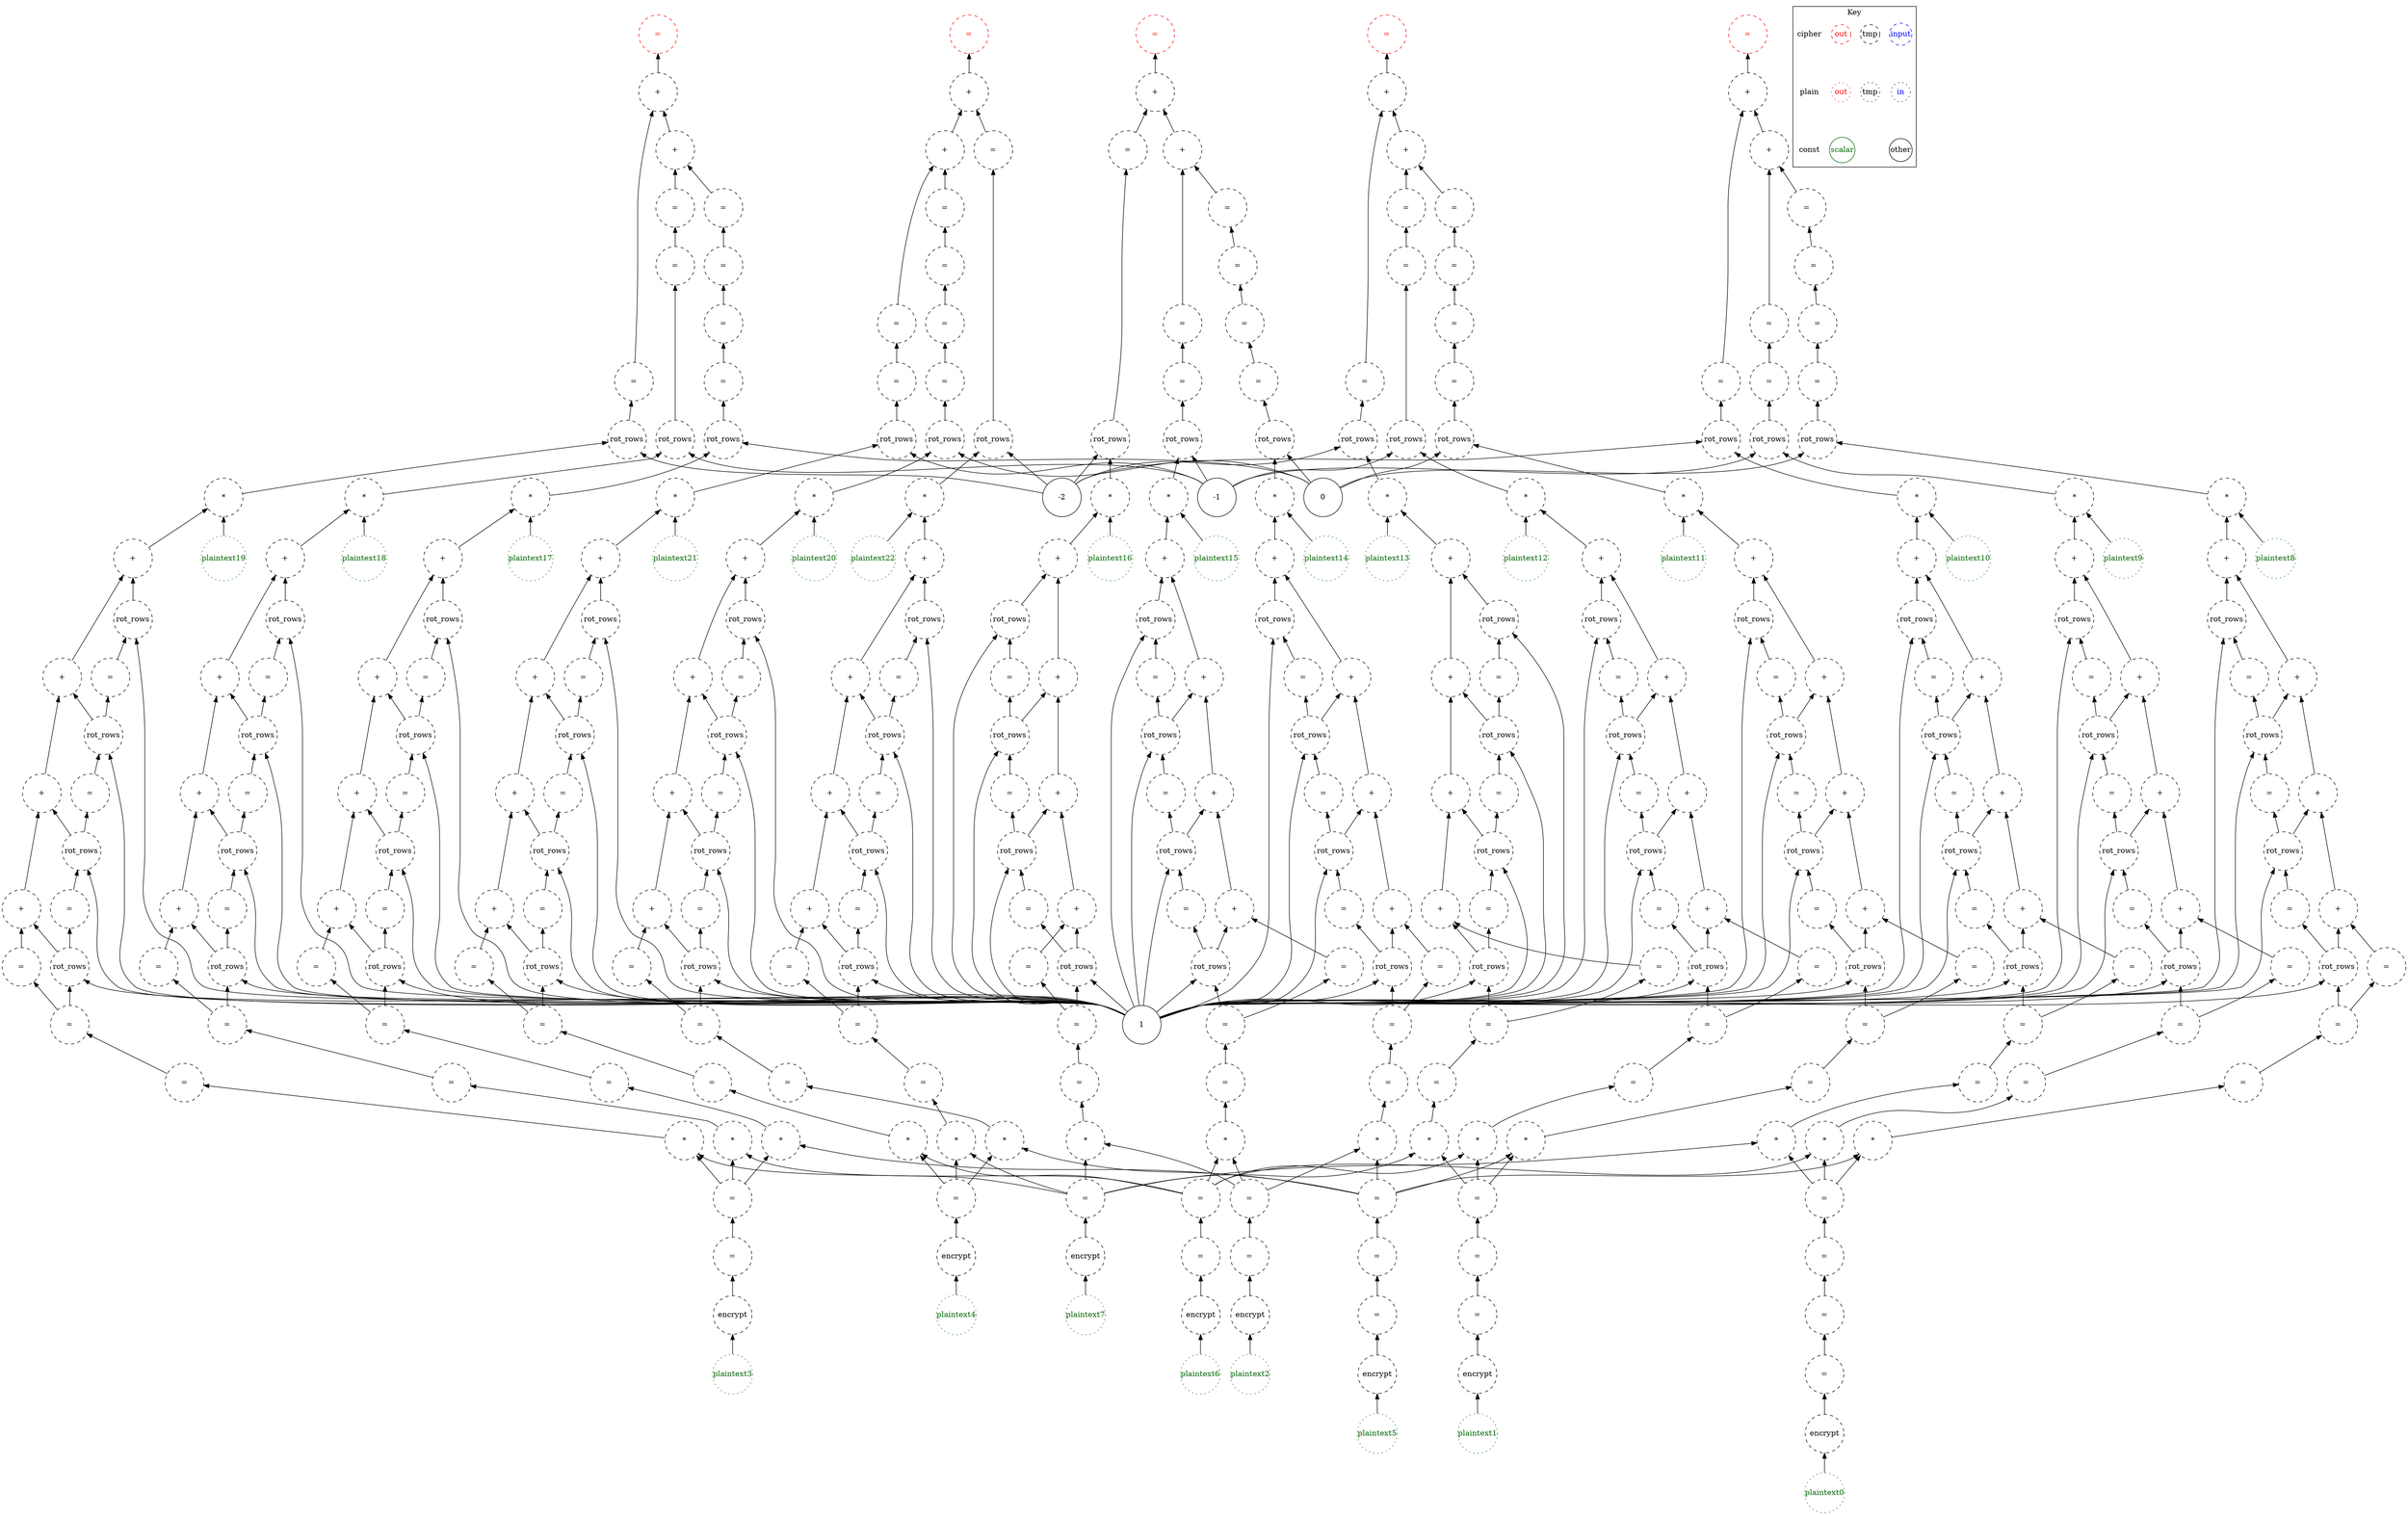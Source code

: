 digraph "matrix_mul" {
node [shape=circle width=1 margin=0]
edge [dir=back]
-2 [label="-2" style=solid]
plaintext22 [label="plaintext22" style=dotted color=darkgreen fontcolor=darkgreen]
1 [label="1" style=solid]
plaintext7 [label="plaintext7" style=dotted color=darkgreen fontcolor=darkgreen]
ciphertext22 [label="encrypt" style=dashed]
ciphertext22 -> plaintext7
ciphertext23 [label="=" style=dashed]
ciphertext23 -> ciphertext22
plaintext4 [label="plaintext4" style=dotted color=darkgreen fontcolor=darkgreen]
ciphertext11 [label="encrypt" style=dashed]
ciphertext11 -> plaintext4
ciphertext12 [label="=" style=dashed]
ciphertext12 -> ciphertext11
ciphertext423 [label="*" style=dashed]
ciphertext423 -> ciphertext12
ciphertext423 -> ciphertext23
ciphertext424 [label="=" style=dashed]
ciphertext424 -> ciphertext423
ciphertext425 [label="=" style=dashed]
ciphertext425 -> ciphertext424
ciphertext427 [label="rot_rows" style=dashed]
ciphertext427 -> ciphertext425
ciphertext427 -> 1
ciphertext429 [label="=" style=dashed]
ciphertext429 -> ciphertext427
ciphertext431 [label="rot_rows" style=dashed]
ciphertext431 -> ciphertext429
ciphertext431 -> 1
ciphertext433 [label="=" style=dashed]
ciphertext433 -> ciphertext431
ciphertext436 [label="rot_rows" style=dashed]
ciphertext436 -> ciphertext433
ciphertext436 -> 1
ciphertext438 [label="=" style=dashed]
ciphertext438 -> ciphertext436
ciphertext439 [label="rot_rows" style=dashed]
ciphertext439 -> ciphertext438
ciphertext439 -> 1
ciphertext426 [label="=" style=dashed]
ciphertext426 -> ciphertext425
ciphertext428 [label="+" style=dashed]
ciphertext428 -> ciphertext426
ciphertext428 -> ciphertext427
ciphertext432 [label="+" style=dashed]
ciphertext432 -> ciphertext428
ciphertext432 -> ciphertext431
ciphertext437 [label="+" style=dashed]
ciphertext437 -> ciphertext432
ciphertext437 -> ciphertext436
ciphertext440 [label="+" style=dashed]
ciphertext440 -> ciphertext437
ciphertext440 -> ciphertext439
ciphertext446 [label="*" style=dashed]
ciphertext446 -> ciphertext440
ciphertext446 -> plaintext22
ciphertext447 [label="rot_rows" style=dashed]
ciphertext447 -> ciphertext446
ciphertext447 -> -2
ciphertext448 [label="=" style=dashed]
ciphertext448 -> ciphertext447
-1 [label="-1" style=solid]
plaintext21 [label="plaintext21" style=dotted color=darkgreen fontcolor=darkgreen]
plaintext6 [label="plaintext6" style=dotted color=darkgreen fontcolor=darkgreen]
ciphertext19 [label="encrypt" style=dashed]
ciphertext19 -> plaintext6
ciphertext20 [label="=" style=dashed]
ciphertext20 -> ciphertext19
ciphertext25 [label="=" style=dashed]
ciphertext25 -> ciphertext20
ciphertext396 [label="*" style=dashed]
ciphertext396 -> ciphertext12
ciphertext396 -> ciphertext25
ciphertext397 [label="=" style=dashed]
ciphertext397 -> ciphertext396
ciphertext398 [label="=" style=dashed]
ciphertext398 -> ciphertext397
ciphertext400 [label="rot_rows" style=dashed]
ciphertext400 -> ciphertext398
ciphertext400 -> 1
ciphertext402 [label="=" style=dashed]
ciphertext402 -> ciphertext400
ciphertext404 [label="rot_rows" style=dashed]
ciphertext404 -> ciphertext402
ciphertext404 -> 1
ciphertext406 [label="=" style=dashed]
ciphertext406 -> ciphertext404
ciphertext409 [label="rot_rows" style=dashed]
ciphertext409 -> ciphertext406
ciphertext409 -> 1
ciphertext411 [label="=" style=dashed]
ciphertext411 -> ciphertext409
ciphertext412 [label="rot_rows" style=dashed]
ciphertext412 -> ciphertext411
ciphertext412 -> 1
ciphertext399 [label="=" style=dashed]
ciphertext399 -> ciphertext398
ciphertext401 [label="+" style=dashed]
ciphertext401 -> ciphertext399
ciphertext401 -> ciphertext400
ciphertext405 [label="+" style=dashed]
ciphertext405 -> ciphertext401
ciphertext405 -> ciphertext404
ciphertext410 [label="+" style=dashed]
ciphertext410 -> ciphertext405
ciphertext410 -> ciphertext409
ciphertext413 [label="+" style=dashed]
ciphertext413 -> ciphertext410
ciphertext413 -> ciphertext412
ciphertext419 [label="*" style=dashed]
ciphertext419 -> ciphertext413
ciphertext419 -> plaintext21
ciphertext420 [label="rot_rows" style=dashed]
ciphertext420 -> ciphertext419
ciphertext420 -> -1
ciphertext421 [label="=" style=dashed]
ciphertext421 -> ciphertext420
ciphertext450 [label="=" style=dashed]
ciphertext450 -> ciphertext421
0 [label="0" style=solid]
plaintext20 [label="plaintext20" style=dotted color=darkgreen fontcolor=darkgreen]
plaintext5 [label="plaintext5" style=dotted color=darkgreen fontcolor=darkgreen]
ciphertext17 [label="encrypt" style=dashed]
ciphertext17 -> plaintext5
ciphertext18 [label="=" style=dashed]
ciphertext18 -> ciphertext17
ciphertext21 [label="=" style=dashed]
ciphertext21 -> ciphertext18
ciphertext24 [label="=" style=dashed]
ciphertext24 -> ciphertext21
ciphertext370 [label="*" style=dashed]
ciphertext370 -> ciphertext12
ciphertext370 -> ciphertext24
ciphertext371 [label="=" style=dashed]
ciphertext371 -> ciphertext370
ciphertext372 [label="=" style=dashed]
ciphertext372 -> ciphertext371
ciphertext374 [label="rot_rows" style=dashed]
ciphertext374 -> ciphertext372
ciphertext374 -> 1
ciphertext376 [label="=" style=dashed]
ciphertext376 -> ciphertext374
ciphertext378 [label="rot_rows" style=dashed]
ciphertext378 -> ciphertext376
ciphertext378 -> 1
ciphertext380 [label="=" style=dashed]
ciphertext380 -> ciphertext378
ciphertext383 [label="rot_rows" style=dashed]
ciphertext383 -> ciphertext380
ciphertext383 -> 1
ciphertext385 [label="=" style=dashed]
ciphertext385 -> ciphertext383
ciphertext386 [label="rot_rows" style=dashed]
ciphertext386 -> ciphertext385
ciphertext386 -> 1
ciphertext373 [label="=" style=dashed]
ciphertext373 -> ciphertext372
ciphertext375 [label="+" style=dashed]
ciphertext375 -> ciphertext373
ciphertext375 -> ciphertext374
ciphertext379 [label="+" style=dashed]
ciphertext379 -> ciphertext375
ciphertext379 -> ciphertext378
ciphertext384 [label="+" style=dashed]
ciphertext384 -> ciphertext379
ciphertext384 -> ciphertext383
ciphertext387 [label="+" style=dashed]
ciphertext387 -> ciphertext384
ciphertext387 -> ciphertext386
ciphertext393 [label="*" style=dashed]
ciphertext393 -> ciphertext387
ciphertext393 -> plaintext20
ciphertext394 [label="rot_rows" style=dashed]
ciphertext394 -> ciphertext393
ciphertext394 -> 0
ciphertext395 [label="=" style=dashed]
ciphertext395 -> ciphertext394
ciphertext422 [label="=" style=dashed]
ciphertext422 -> ciphertext395
ciphertext449 [label="=" style=dashed]
ciphertext449 -> ciphertext422
ciphertext451 [label="=" style=dashed]
ciphertext451 -> ciphertext449
ciphertext452 [label="+" style=dashed]
ciphertext452 -> ciphertext451
ciphertext452 -> ciphertext450
ciphertext453 [label="+" style=dashed]
ciphertext453 -> ciphertext452
ciphertext453 -> ciphertext448
ciphertext455 [label="=" style=dashed color=red fontcolor=red]
ciphertext455 -> ciphertext453
plaintext19 [label="plaintext19" style=dotted color=darkgreen fontcolor=darkgreen]
plaintext3 [label="plaintext3" style=dotted color=darkgreen fontcolor=darkgreen]
ciphertext9 [label="encrypt" style=dashed]
ciphertext9 -> plaintext3
ciphertext10 [label="=" style=dashed]
ciphertext10 -> ciphertext9
ciphertext16 [label="=" style=dashed]
ciphertext16 -> ciphertext10
ciphertext337 [label="*" style=dashed]
ciphertext337 -> ciphertext16
ciphertext337 -> ciphertext23
ciphertext338 [label="=" style=dashed]
ciphertext338 -> ciphertext337
ciphertext339 [label="=" style=dashed]
ciphertext339 -> ciphertext338
ciphertext341 [label="rot_rows" style=dashed]
ciphertext341 -> ciphertext339
ciphertext341 -> 1
ciphertext343 [label="=" style=dashed]
ciphertext343 -> ciphertext341
ciphertext345 [label="rot_rows" style=dashed]
ciphertext345 -> ciphertext343
ciphertext345 -> 1
ciphertext347 [label="=" style=dashed]
ciphertext347 -> ciphertext345
ciphertext350 [label="rot_rows" style=dashed]
ciphertext350 -> ciphertext347
ciphertext350 -> 1
ciphertext352 [label="=" style=dashed]
ciphertext352 -> ciphertext350
ciphertext353 [label="rot_rows" style=dashed]
ciphertext353 -> ciphertext352
ciphertext353 -> 1
ciphertext340 [label="=" style=dashed]
ciphertext340 -> ciphertext339
ciphertext342 [label="+" style=dashed]
ciphertext342 -> ciphertext340
ciphertext342 -> ciphertext341
ciphertext346 [label="+" style=dashed]
ciphertext346 -> ciphertext342
ciphertext346 -> ciphertext345
ciphertext351 [label="+" style=dashed]
ciphertext351 -> ciphertext346
ciphertext351 -> ciphertext350
ciphertext354 [label="+" style=dashed]
ciphertext354 -> ciphertext351
ciphertext354 -> ciphertext353
ciphertext360 [label="*" style=dashed]
ciphertext360 -> ciphertext354
ciphertext360 -> plaintext19
ciphertext361 [label="rot_rows" style=dashed]
ciphertext361 -> ciphertext360
ciphertext361 -> -2
ciphertext362 [label="=" style=dashed]
ciphertext362 -> ciphertext361
plaintext18 [label="plaintext18" style=dotted color=darkgreen fontcolor=darkgreen]
ciphertext310 [label="*" style=dashed]
ciphertext310 -> ciphertext16
ciphertext310 -> ciphertext25
ciphertext311 [label="=" style=dashed]
ciphertext311 -> ciphertext310
ciphertext312 [label="=" style=dashed]
ciphertext312 -> ciphertext311
ciphertext314 [label="rot_rows" style=dashed]
ciphertext314 -> ciphertext312
ciphertext314 -> 1
ciphertext316 [label="=" style=dashed]
ciphertext316 -> ciphertext314
ciphertext318 [label="rot_rows" style=dashed]
ciphertext318 -> ciphertext316
ciphertext318 -> 1
ciphertext320 [label="=" style=dashed]
ciphertext320 -> ciphertext318
ciphertext323 [label="rot_rows" style=dashed]
ciphertext323 -> ciphertext320
ciphertext323 -> 1
ciphertext325 [label="=" style=dashed]
ciphertext325 -> ciphertext323
ciphertext326 [label="rot_rows" style=dashed]
ciphertext326 -> ciphertext325
ciphertext326 -> 1
ciphertext313 [label="=" style=dashed]
ciphertext313 -> ciphertext312
ciphertext315 [label="+" style=dashed]
ciphertext315 -> ciphertext313
ciphertext315 -> ciphertext314
ciphertext319 [label="+" style=dashed]
ciphertext319 -> ciphertext315
ciphertext319 -> ciphertext318
ciphertext324 [label="+" style=dashed]
ciphertext324 -> ciphertext319
ciphertext324 -> ciphertext323
ciphertext327 [label="+" style=dashed]
ciphertext327 -> ciphertext324
ciphertext327 -> ciphertext326
ciphertext333 [label="*" style=dashed]
ciphertext333 -> ciphertext327
ciphertext333 -> plaintext18
ciphertext334 [label="rot_rows" style=dashed]
ciphertext334 -> ciphertext333
ciphertext334 -> -1
ciphertext335 [label="=" style=dashed]
ciphertext335 -> ciphertext334
ciphertext364 [label="=" style=dashed]
ciphertext364 -> ciphertext335
plaintext17 [label="plaintext17" style=dotted color=darkgreen fontcolor=darkgreen]
ciphertext284 [label="*" style=dashed]
ciphertext284 -> ciphertext16
ciphertext284 -> ciphertext24
ciphertext285 [label="=" style=dashed]
ciphertext285 -> ciphertext284
ciphertext286 [label="=" style=dashed]
ciphertext286 -> ciphertext285
ciphertext288 [label="rot_rows" style=dashed]
ciphertext288 -> ciphertext286
ciphertext288 -> 1
ciphertext290 [label="=" style=dashed]
ciphertext290 -> ciphertext288
ciphertext292 [label="rot_rows" style=dashed]
ciphertext292 -> ciphertext290
ciphertext292 -> 1
ciphertext294 [label="=" style=dashed]
ciphertext294 -> ciphertext292
ciphertext297 [label="rot_rows" style=dashed]
ciphertext297 -> ciphertext294
ciphertext297 -> 1
ciphertext299 [label="=" style=dashed]
ciphertext299 -> ciphertext297
ciphertext300 [label="rot_rows" style=dashed]
ciphertext300 -> ciphertext299
ciphertext300 -> 1
ciphertext287 [label="=" style=dashed]
ciphertext287 -> ciphertext286
ciphertext289 [label="+" style=dashed]
ciphertext289 -> ciphertext287
ciphertext289 -> ciphertext288
ciphertext293 [label="+" style=dashed]
ciphertext293 -> ciphertext289
ciphertext293 -> ciphertext292
ciphertext298 [label="+" style=dashed]
ciphertext298 -> ciphertext293
ciphertext298 -> ciphertext297
ciphertext301 [label="+" style=dashed]
ciphertext301 -> ciphertext298
ciphertext301 -> ciphertext300
ciphertext307 [label="*" style=dashed]
ciphertext307 -> ciphertext301
ciphertext307 -> plaintext17
ciphertext308 [label="rot_rows" style=dashed]
ciphertext308 -> ciphertext307
ciphertext308 -> 0
ciphertext309 [label="=" style=dashed]
ciphertext309 -> ciphertext308
ciphertext336 [label="=" style=dashed]
ciphertext336 -> ciphertext309
ciphertext363 [label="=" style=dashed]
ciphertext363 -> ciphertext336
ciphertext365 [label="=" style=dashed]
ciphertext365 -> ciphertext363
ciphertext366 [label="+" style=dashed]
ciphertext366 -> ciphertext365
ciphertext366 -> ciphertext364
ciphertext367 [label="+" style=dashed]
ciphertext367 -> ciphertext366
ciphertext367 -> ciphertext362
ciphertext369 [label="=" style=dashed color=red fontcolor=red]
ciphertext369 -> ciphertext367
plaintext16 [label="plaintext16" style=dotted color=darkgreen fontcolor=darkgreen]
plaintext2 [label="plaintext2" style=dotted color=darkgreen fontcolor=darkgreen]
ciphertext5 [label="encrypt" style=dashed]
ciphertext5 -> plaintext2
ciphertext6 [label="=" style=dashed]
ciphertext6 -> ciphertext5
ciphertext15 [label="=" style=dashed]
ciphertext15 -> ciphertext6
ciphertext251 [label="*" style=dashed]
ciphertext251 -> ciphertext15
ciphertext251 -> ciphertext23
ciphertext252 [label="=" style=dashed]
ciphertext252 -> ciphertext251
ciphertext253 [label="=" style=dashed]
ciphertext253 -> ciphertext252
ciphertext255 [label="rot_rows" style=dashed]
ciphertext255 -> ciphertext253
ciphertext255 -> 1
ciphertext257 [label="=" style=dashed]
ciphertext257 -> ciphertext255
ciphertext259 [label="rot_rows" style=dashed]
ciphertext259 -> ciphertext257
ciphertext259 -> 1
ciphertext261 [label="=" style=dashed]
ciphertext261 -> ciphertext259
ciphertext264 [label="rot_rows" style=dashed]
ciphertext264 -> ciphertext261
ciphertext264 -> 1
ciphertext266 [label="=" style=dashed]
ciphertext266 -> ciphertext264
ciphertext267 [label="rot_rows" style=dashed]
ciphertext267 -> ciphertext266
ciphertext267 -> 1
ciphertext254 [label="=" style=dashed]
ciphertext254 -> ciphertext253
ciphertext256 [label="+" style=dashed]
ciphertext256 -> ciphertext254
ciphertext256 -> ciphertext255
ciphertext260 [label="+" style=dashed]
ciphertext260 -> ciphertext256
ciphertext260 -> ciphertext259
ciphertext265 [label="+" style=dashed]
ciphertext265 -> ciphertext260
ciphertext265 -> ciphertext264
ciphertext268 [label="+" style=dashed]
ciphertext268 -> ciphertext265
ciphertext268 -> ciphertext267
ciphertext274 [label="*" style=dashed]
ciphertext274 -> ciphertext268
ciphertext274 -> plaintext16
ciphertext275 [label="rot_rows" style=dashed]
ciphertext275 -> ciphertext274
ciphertext275 -> -2
ciphertext276 [label="=" style=dashed]
ciphertext276 -> ciphertext275
plaintext15 [label="plaintext15" style=dotted color=darkgreen fontcolor=darkgreen]
ciphertext224 [label="*" style=dashed]
ciphertext224 -> ciphertext15
ciphertext224 -> ciphertext25
ciphertext225 [label="=" style=dashed]
ciphertext225 -> ciphertext224
ciphertext226 [label="=" style=dashed]
ciphertext226 -> ciphertext225
ciphertext228 [label="rot_rows" style=dashed]
ciphertext228 -> ciphertext226
ciphertext228 -> 1
ciphertext230 [label="=" style=dashed]
ciphertext230 -> ciphertext228
ciphertext232 [label="rot_rows" style=dashed]
ciphertext232 -> ciphertext230
ciphertext232 -> 1
ciphertext234 [label="=" style=dashed]
ciphertext234 -> ciphertext232
ciphertext237 [label="rot_rows" style=dashed]
ciphertext237 -> ciphertext234
ciphertext237 -> 1
ciphertext239 [label="=" style=dashed]
ciphertext239 -> ciphertext237
ciphertext240 [label="rot_rows" style=dashed]
ciphertext240 -> ciphertext239
ciphertext240 -> 1
ciphertext227 [label="=" style=dashed]
ciphertext227 -> ciphertext226
ciphertext229 [label="+" style=dashed]
ciphertext229 -> ciphertext227
ciphertext229 -> ciphertext228
ciphertext233 [label="+" style=dashed]
ciphertext233 -> ciphertext229
ciphertext233 -> ciphertext232
ciphertext238 [label="+" style=dashed]
ciphertext238 -> ciphertext233
ciphertext238 -> ciphertext237
ciphertext241 [label="+" style=dashed]
ciphertext241 -> ciphertext238
ciphertext241 -> ciphertext240
ciphertext247 [label="*" style=dashed]
ciphertext247 -> ciphertext241
ciphertext247 -> plaintext15
ciphertext248 [label="rot_rows" style=dashed]
ciphertext248 -> ciphertext247
ciphertext248 -> -1
ciphertext249 [label="=" style=dashed]
ciphertext249 -> ciphertext248
ciphertext278 [label="=" style=dashed]
ciphertext278 -> ciphertext249
plaintext14 [label="plaintext14" style=dotted color=darkgreen fontcolor=darkgreen]
ciphertext198 [label="*" style=dashed]
ciphertext198 -> ciphertext15
ciphertext198 -> ciphertext24
ciphertext199 [label="=" style=dashed]
ciphertext199 -> ciphertext198
ciphertext200 [label="=" style=dashed]
ciphertext200 -> ciphertext199
ciphertext202 [label="rot_rows" style=dashed]
ciphertext202 -> ciphertext200
ciphertext202 -> 1
ciphertext204 [label="=" style=dashed]
ciphertext204 -> ciphertext202
ciphertext206 [label="rot_rows" style=dashed]
ciphertext206 -> ciphertext204
ciphertext206 -> 1
ciphertext208 [label="=" style=dashed]
ciphertext208 -> ciphertext206
ciphertext211 [label="rot_rows" style=dashed]
ciphertext211 -> ciphertext208
ciphertext211 -> 1
ciphertext213 [label="=" style=dashed]
ciphertext213 -> ciphertext211
ciphertext214 [label="rot_rows" style=dashed]
ciphertext214 -> ciphertext213
ciphertext214 -> 1
ciphertext201 [label="=" style=dashed]
ciphertext201 -> ciphertext200
ciphertext203 [label="+" style=dashed]
ciphertext203 -> ciphertext201
ciphertext203 -> ciphertext202
ciphertext207 [label="+" style=dashed]
ciphertext207 -> ciphertext203
ciphertext207 -> ciphertext206
ciphertext212 [label="+" style=dashed]
ciphertext212 -> ciphertext207
ciphertext212 -> ciphertext211
ciphertext215 [label="+" style=dashed]
ciphertext215 -> ciphertext212
ciphertext215 -> ciphertext214
ciphertext221 [label="*" style=dashed]
ciphertext221 -> ciphertext215
ciphertext221 -> plaintext14
ciphertext222 [label="rot_rows" style=dashed]
ciphertext222 -> ciphertext221
ciphertext222 -> 0
ciphertext223 [label="=" style=dashed]
ciphertext223 -> ciphertext222
ciphertext250 [label="=" style=dashed]
ciphertext250 -> ciphertext223
ciphertext277 [label="=" style=dashed]
ciphertext277 -> ciphertext250
ciphertext279 [label="=" style=dashed]
ciphertext279 -> ciphertext277
ciphertext280 [label="+" style=dashed]
ciphertext280 -> ciphertext279
ciphertext280 -> ciphertext278
ciphertext281 [label="+" style=dashed]
ciphertext281 -> ciphertext280
ciphertext281 -> ciphertext276
ciphertext283 [label="=" style=dashed color=red fontcolor=red]
ciphertext283 -> ciphertext281
plaintext13 [label="plaintext13" style=dotted color=darkgreen fontcolor=darkgreen]
plaintext1 [label="plaintext1" style=dotted color=darkgreen fontcolor=darkgreen]
ciphertext2 [label="encrypt" style=dashed]
ciphertext2 -> plaintext1
ciphertext3 [label="=" style=dashed]
ciphertext3 -> ciphertext2
ciphertext8 [label="=" style=dashed]
ciphertext8 -> ciphertext3
ciphertext14 [label="=" style=dashed]
ciphertext14 -> ciphertext8
ciphertext165 [label="*" style=dashed]
ciphertext165 -> ciphertext14
ciphertext165 -> ciphertext23
ciphertext166 [label="=" style=dashed]
ciphertext166 -> ciphertext165
ciphertext167 [label="=" style=dashed]
ciphertext167 -> ciphertext166
ciphertext169 [label="rot_rows" style=dashed]
ciphertext169 -> ciphertext167
ciphertext169 -> 1
ciphertext171 [label="=" style=dashed]
ciphertext171 -> ciphertext169
ciphertext173 [label="rot_rows" style=dashed]
ciphertext173 -> ciphertext171
ciphertext173 -> 1
ciphertext175 [label="=" style=dashed]
ciphertext175 -> ciphertext173
ciphertext178 [label="rot_rows" style=dashed]
ciphertext178 -> ciphertext175
ciphertext178 -> 1
ciphertext180 [label="=" style=dashed]
ciphertext180 -> ciphertext178
ciphertext181 [label="rot_rows" style=dashed]
ciphertext181 -> ciphertext180
ciphertext181 -> 1
ciphertext168 [label="=" style=dashed]
ciphertext168 -> ciphertext167
ciphertext170 [label="+" style=dashed]
ciphertext170 -> ciphertext168
ciphertext170 -> ciphertext169
ciphertext174 [label="+" style=dashed]
ciphertext174 -> ciphertext170
ciphertext174 -> ciphertext173
ciphertext179 [label="+" style=dashed]
ciphertext179 -> ciphertext174
ciphertext179 -> ciphertext178
ciphertext182 [label="+" style=dashed]
ciphertext182 -> ciphertext179
ciphertext182 -> ciphertext181
ciphertext188 [label="*" style=dashed]
ciphertext188 -> ciphertext182
ciphertext188 -> plaintext13
ciphertext189 [label="rot_rows" style=dashed]
ciphertext189 -> ciphertext188
ciphertext189 -> -2
ciphertext190 [label="=" style=dashed]
ciphertext190 -> ciphertext189
plaintext12 [label="plaintext12" style=dotted color=darkgreen fontcolor=darkgreen]
ciphertext138 [label="*" style=dashed]
ciphertext138 -> ciphertext14
ciphertext138 -> ciphertext25
ciphertext139 [label="=" style=dashed]
ciphertext139 -> ciphertext138
ciphertext140 [label="=" style=dashed]
ciphertext140 -> ciphertext139
ciphertext142 [label="rot_rows" style=dashed]
ciphertext142 -> ciphertext140
ciphertext142 -> 1
ciphertext144 [label="=" style=dashed]
ciphertext144 -> ciphertext142
ciphertext146 [label="rot_rows" style=dashed]
ciphertext146 -> ciphertext144
ciphertext146 -> 1
ciphertext148 [label="=" style=dashed]
ciphertext148 -> ciphertext146
ciphertext151 [label="rot_rows" style=dashed]
ciphertext151 -> ciphertext148
ciphertext151 -> 1
ciphertext153 [label="=" style=dashed]
ciphertext153 -> ciphertext151
ciphertext154 [label="rot_rows" style=dashed]
ciphertext154 -> ciphertext153
ciphertext154 -> 1
ciphertext141 [label="=" style=dashed]
ciphertext141 -> ciphertext140
ciphertext143 [label="+" style=dashed]
ciphertext143 -> ciphertext141
ciphertext143 -> ciphertext142
ciphertext147 [label="+" style=dashed]
ciphertext147 -> ciphertext143
ciphertext147 -> ciphertext146
ciphertext152 [label="+" style=dashed]
ciphertext152 -> ciphertext147
ciphertext152 -> ciphertext151
ciphertext155 [label="+" style=dashed]
ciphertext155 -> ciphertext152
ciphertext155 -> ciphertext154
ciphertext161 [label="*" style=dashed]
ciphertext161 -> ciphertext155
ciphertext161 -> plaintext12
ciphertext162 [label="rot_rows" style=dashed]
ciphertext162 -> ciphertext161
ciphertext162 -> -1
ciphertext163 [label="=" style=dashed]
ciphertext163 -> ciphertext162
ciphertext192 [label="=" style=dashed]
ciphertext192 -> ciphertext163
plaintext11 [label="plaintext11" style=dotted color=darkgreen fontcolor=darkgreen]
ciphertext112 [label="*" style=dashed]
ciphertext112 -> ciphertext14
ciphertext112 -> ciphertext24
ciphertext113 [label="=" style=dashed]
ciphertext113 -> ciphertext112
ciphertext114 [label="=" style=dashed]
ciphertext114 -> ciphertext113
ciphertext116 [label="rot_rows" style=dashed]
ciphertext116 -> ciphertext114
ciphertext116 -> 1
ciphertext118 [label="=" style=dashed]
ciphertext118 -> ciphertext116
ciphertext120 [label="rot_rows" style=dashed]
ciphertext120 -> ciphertext118
ciphertext120 -> 1
ciphertext122 [label="=" style=dashed]
ciphertext122 -> ciphertext120
ciphertext125 [label="rot_rows" style=dashed]
ciphertext125 -> ciphertext122
ciphertext125 -> 1
ciphertext127 [label="=" style=dashed]
ciphertext127 -> ciphertext125
ciphertext128 [label="rot_rows" style=dashed]
ciphertext128 -> ciphertext127
ciphertext128 -> 1
ciphertext115 [label="=" style=dashed]
ciphertext115 -> ciphertext114
ciphertext117 [label="+" style=dashed]
ciphertext117 -> ciphertext115
ciphertext117 -> ciphertext116
ciphertext121 [label="+" style=dashed]
ciphertext121 -> ciphertext117
ciphertext121 -> ciphertext120
ciphertext126 [label="+" style=dashed]
ciphertext126 -> ciphertext121
ciphertext126 -> ciphertext125
ciphertext129 [label="+" style=dashed]
ciphertext129 -> ciphertext126
ciphertext129 -> ciphertext128
ciphertext135 [label="*" style=dashed]
ciphertext135 -> ciphertext129
ciphertext135 -> plaintext11
ciphertext136 [label="rot_rows" style=dashed]
ciphertext136 -> ciphertext135
ciphertext136 -> 0
ciphertext137 [label="=" style=dashed]
ciphertext137 -> ciphertext136
ciphertext164 [label="=" style=dashed]
ciphertext164 -> ciphertext137
ciphertext191 [label="=" style=dashed]
ciphertext191 -> ciphertext164
ciphertext193 [label="=" style=dashed]
ciphertext193 -> ciphertext191
ciphertext194 [label="+" style=dashed]
ciphertext194 -> ciphertext193
ciphertext194 -> ciphertext192
ciphertext195 [label="+" style=dashed]
ciphertext195 -> ciphertext194
ciphertext195 -> ciphertext190
ciphertext197 [label="=" style=dashed color=red fontcolor=red]
ciphertext197 -> ciphertext195
plaintext10 [label="plaintext10" style=dotted color=darkgreen fontcolor=darkgreen]
plaintext0 [label="plaintext0" style=dotted color=darkgreen fontcolor=darkgreen]
ciphertext0 [label="encrypt" style=dashed]
ciphertext0 -> plaintext0
ciphertext1 [label="=" style=dashed]
ciphertext1 -> ciphertext0
ciphertext4 [label="=" style=dashed]
ciphertext4 -> ciphertext1
ciphertext7 [label="=" style=dashed]
ciphertext7 -> ciphertext4
ciphertext13 [label="=" style=dashed]
ciphertext13 -> ciphertext7
ciphertext79 [label="*" style=dashed]
ciphertext79 -> ciphertext13
ciphertext79 -> ciphertext23
ciphertext80 [label="=" style=dashed]
ciphertext80 -> ciphertext79
ciphertext81 [label="=" style=dashed]
ciphertext81 -> ciphertext80
ciphertext83 [label="rot_rows" style=dashed]
ciphertext83 -> ciphertext81
ciphertext83 -> 1
ciphertext85 [label="=" style=dashed]
ciphertext85 -> ciphertext83
ciphertext87 [label="rot_rows" style=dashed]
ciphertext87 -> ciphertext85
ciphertext87 -> 1
ciphertext89 [label="=" style=dashed]
ciphertext89 -> ciphertext87
ciphertext92 [label="rot_rows" style=dashed]
ciphertext92 -> ciphertext89
ciphertext92 -> 1
ciphertext94 [label="=" style=dashed]
ciphertext94 -> ciphertext92
ciphertext95 [label="rot_rows" style=dashed]
ciphertext95 -> ciphertext94
ciphertext95 -> 1
ciphertext82 [label="=" style=dashed]
ciphertext82 -> ciphertext81
ciphertext84 [label="+" style=dashed]
ciphertext84 -> ciphertext82
ciphertext84 -> ciphertext83
ciphertext88 [label="+" style=dashed]
ciphertext88 -> ciphertext84
ciphertext88 -> ciphertext87
ciphertext93 [label="+" style=dashed]
ciphertext93 -> ciphertext88
ciphertext93 -> ciphertext92
ciphertext96 [label="+" style=dashed]
ciphertext96 -> ciphertext93
ciphertext96 -> ciphertext95
ciphertext102 [label="*" style=dashed]
ciphertext102 -> ciphertext96
ciphertext102 -> plaintext10
ciphertext103 [label="rot_rows" style=dashed]
ciphertext103 -> ciphertext102
ciphertext103 -> -2
ciphertext104 [label="=" style=dashed]
ciphertext104 -> ciphertext103
plaintext9 [label="plaintext9" style=dotted color=darkgreen fontcolor=darkgreen]
ciphertext52 [label="*" style=dashed]
ciphertext52 -> ciphertext13
ciphertext52 -> ciphertext25
ciphertext53 [label="=" style=dashed]
ciphertext53 -> ciphertext52
ciphertext54 [label="=" style=dashed]
ciphertext54 -> ciphertext53
ciphertext56 [label="rot_rows" style=dashed]
ciphertext56 -> ciphertext54
ciphertext56 -> 1
ciphertext58 [label="=" style=dashed]
ciphertext58 -> ciphertext56
ciphertext60 [label="rot_rows" style=dashed]
ciphertext60 -> ciphertext58
ciphertext60 -> 1
ciphertext62 [label="=" style=dashed]
ciphertext62 -> ciphertext60
ciphertext65 [label="rot_rows" style=dashed]
ciphertext65 -> ciphertext62
ciphertext65 -> 1
ciphertext67 [label="=" style=dashed]
ciphertext67 -> ciphertext65
ciphertext68 [label="rot_rows" style=dashed]
ciphertext68 -> ciphertext67
ciphertext68 -> 1
ciphertext55 [label="=" style=dashed]
ciphertext55 -> ciphertext54
ciphertext57 [label="+" style=dashed]
ciphertext57 -> ciphertext55
ciphertext57 -> ciphertext56
ciphertext61 [label="+" style=dashed]
ciphertext61 -> ciphertext57
ciphertext61 -> ciphertext60
ciphertext66 [label="+" style=dashed]
ciphertext66 -> ciphertext61
ciphertext66 -> ciphertext65
ciphertext69 [label="+" style=dashed]
ciphertext69 -> ciphertext66
ciphertext69 -> ciphertext68
ciphertext75 [label="*" style=dashed]
ciphertext75 -> ciphertext69
ciphertext75 -> plaintext9
ciphertext76 [label="rot_rows" style=dashed]
ciphertext76 -> ciphertext75
ciphertext76 -> -1
ciphertext77 [label="=" style=dashed]
ciphertext77 -> ciphertext76
ciphertext106 [label="=" style=dashed]
ciphertext106 -> ciphertext77
plaintext8 [label="plaintext8" style=dotted color=darkgreen fontcolor=darkgreen]
ciphertext26 [label="*" style=dashed]
ciphertext26 -> ciphertext13
ciphertext26 -> ciphertext24
ciphertext27 [label="=" style=dashed]
ciphertext27 -> ciphertext26
ciphertext28 [label="=" style=dashed]
ciphertext28 -> ciphertext27
ciphertext30 [label="rot_rows" style=dashed]
ciphertext30 -> ciphertext28
ciphertext30 -> 1
ciphertext32 [label="=" style=dashed]
ciphertext32 -> ciphertext30
ciphertext34 [label="rot_rows" style=dashed]
ciphertext34 -> ciphertext32
ciphertext34 -> 1
ciphertext36 [label="=" style=dashed]
ciphertext36 -> ciphertext34
ciphertext39 [label="rot_rows" style=dashed]
ciphertext39 -> ciphertext36
ciphertext39 -> 1
ciphertext41 [label="=" style=dashed]
ciphertext41 -> ciphertext39
ciphertext42 [label="rot_rows" style=dashed]
ciphertext42 -> ciphertext41
ciphertext42 -> 1
ciphertext29 [label="=" style=dashed]
ciphertext29 -> ciphertext28
ciphertext31 [label="+" style=dashed]
ciphertext31 -> ciphertext29
ciphertext31 -> ciphertext30
ciphertext35 [label="+" style=dashed]
ciphertext35 -> ciphertext31
ciphertext35 -> ciphertext34
ciphertext40 [label="+" style=dashed]
ciphertext40 -> ciphertext35
ciphertext40 -> ciphertext39
ciphertext43 [label="+" style=dashed]
ciphertext43 -> ciphertext40
ciphertext43 -> ciphertext42
ciphertext49 [label="*" style=dashed]
ciphertext49 -> ciphertext43
ciphertext49 -> plaintext8
ciphertext50 [label="rot_rows" style=dashed]
ciphertext50 -> ciphertext49
ciphertext50 -> 0
ciphertext51 [label="=" style=dashed]
ciphertext51 -> ciphertext50
ciphertext78 [label="=" style=dashed]
ciphertext78 -> ciphertext51
ciphertext105 [label="=" style=dashed]
ciphertext105 -> ciphertext78
ciphertext107 [label="=" style=dashed]
ciphertext107 -> ciphertext105
ciphertext108 [label="+" style=dashed]
ciphertext108 -> ciphertext107
ciphertext108 -> ciphertext106
ciphertext109 [label="+" style=dashed]
ciphertext109 -> ciphertext108
ciphertext109 -> ciphertext104
ciphertext111 [label="=" style=dashed color=red fontcolor=red]
ciphertext111 -> ciphertext109
subgraph cluster_key {
    graph[label="Key"]
    node [width=0.5]
    edge [dir=forward style=invis]
    in_cipher [label=input color=blue fontcolor=blue style=dashed]
    tmp_cipher [label=tmp color=black fontcolor=black style=dashed]
    out_cipher [label=out color=red fontcolor=red style=dashed]
    cipher [shape=plain]

    in_plain [label=in icolor=blue fontcolor=blue style=dotted]
    tmp_plain [label=tmp color=black fontcolor=black style=dotted]
    out_plain [label=out color=red fontcolor=red style=dotted]
    plain [shape=plain]
    
    other [color=black fontcolor=black style=solid]
    scalar [color=darkgreen fontcolor=darkgreen style=solid]
    const[shape=plain]
    
    cipher -> plain
    plain -> const
    out_cipher -> out_plain
    in_cipher -> in_plain
    tmp_cipher -> tmp_plain
    in_plain -> other
    out_plain -> scalar
}
}
